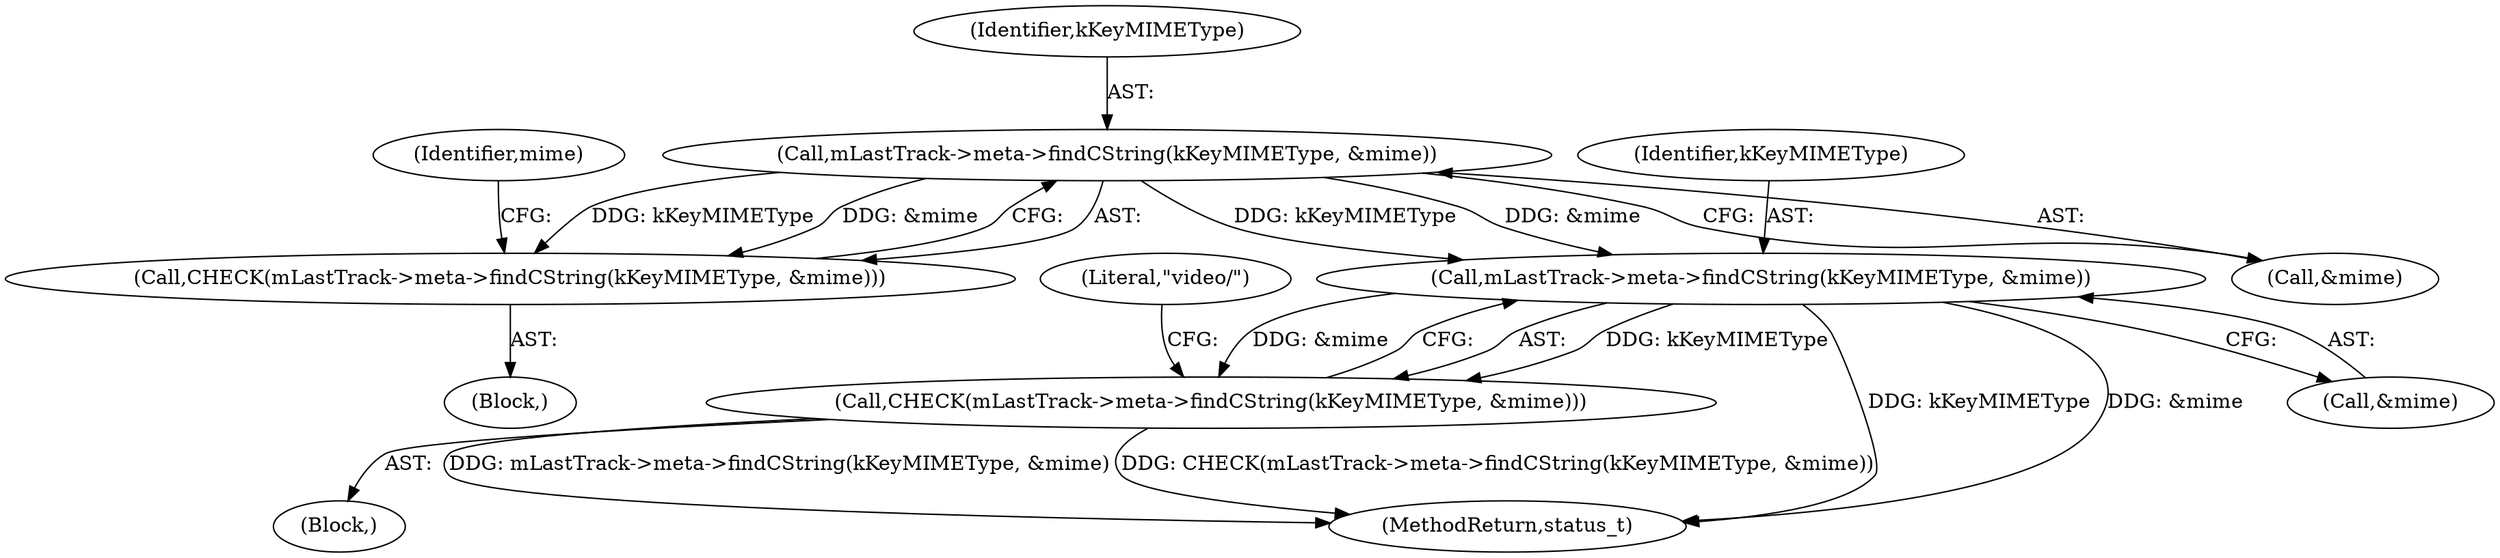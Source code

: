 digraph "0_Android_463a6f807e187828442949d1924e143cf07778c6@pointer" {
"1001869" [label="(Call,mLastTrack->meta->findCString(kKeyMIMEType, &mime))"];
"1001868" [label="(Call,CHECK(mLastTrack->meta->findCString(kKeyMIMEType, &mime)))"];
"1001910" [label="(Call,mLastTrack->meta->findCString(kKeyMIMEType, &mime))"];
"1001909" [label="(Call,CHECK(mLastTrack->meta->findCString(kKeyMIMEType, &mime)))"];
"1001869" [label="(Call,mLastTrack->meta->findCString(kKeyMIMEType, &mime))"];
"1001843" [label="(Block,)"];
"1001870" [label="(Identifier,kKeyMIMEType)"];
"1001909" [label="(Call,CHECK(mLastTrack->meta->findCString(kKeyMIMEType, &mime)))"];
"1001871" [label="(Call,&mime)"];
"1002911" [label="(MethodReturn,status_t)"];
"1001910" [label="(Call,mLastTrack->meta->findCString(kKeyMIMEType, &mime))"];
"1001911" [label="(Identifier,kKeyMIMEType)"];
"1001798" [label="(Block,)"];
"1001917" [label="(Literal,\"video/\")"];
"1001912" [label="(Call,&mime)"];
"1001876" [label="(Identifier,mime)"];
"1001868" [label="(Call,CHECK(mLastTrack->meta->findCString(kKeyMIMEType, &mime)))"];
"1001869" -> "1001868"  [label="AST: "];
"1001869" -> "1001871"  [label="CFG: "];
"1001870" -> "1001869"  [label="AST: "];
"1001871" -> "1001869"  [label="AST: "];
"1001868" -> "1001869"  [label="CFG: "];
"1001869" -> "1001868"  [label="DDG: kKeyMIMEType"];
"1001869" -> "1001868"  [label="DDG: &mime"];
"1001869" -> "1001910"  [label="DDG: kKeyMIMEType"];
"1001869" -> "1001910"  [label="DDG: &mime"];
"1001868" -> "1001843"  [label="AST: "];
"1001876" -> "1001868"  [label="CFG: "];
"1001910" -> "1001909"  [label="AST: "];
"1001910" -> "1001912"  [label="CFG: "];
"1001911" -> "1001910"  [label="AST: "];
"1001912" -> "1001910"  [label="AST: "];
"1001909" -> "1001910"  [label="CFG: "];
"1001910" -> "1002911"  [label="DDG: kKeyMIMEType"];
"1001910" -> "1002911"  [label="DDG: &mime"];
"1001910" -> "1001909"  [label="DDG: kKeyMIMEType"];
"1001910" -> "1001909"  [label="DDG: &mime"];
"1001909" -> "1001798"  [label="AST: "];
"1001917" -> "1001909"  [label="CFG: "];
"1001909" -> "1002911"  [label="DDG: CHECK(mLastTrack->meta->findCString(kKeyMIMEType, &mime))"];
"1001909" -> "1002911"  [label="DDG: mLastTrack->meta->findCString(kKeyMIMEType, &mime)"];
}
